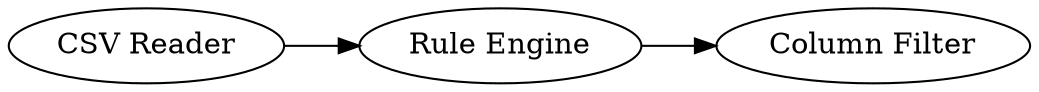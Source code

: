 digraph {
	23 -> 26
	70 -> 23
	23 [label="Rule Engine"]
	26 [label="Column Filter"]
	70 [label="CSV Reader"]
	rankdir=LR
}
